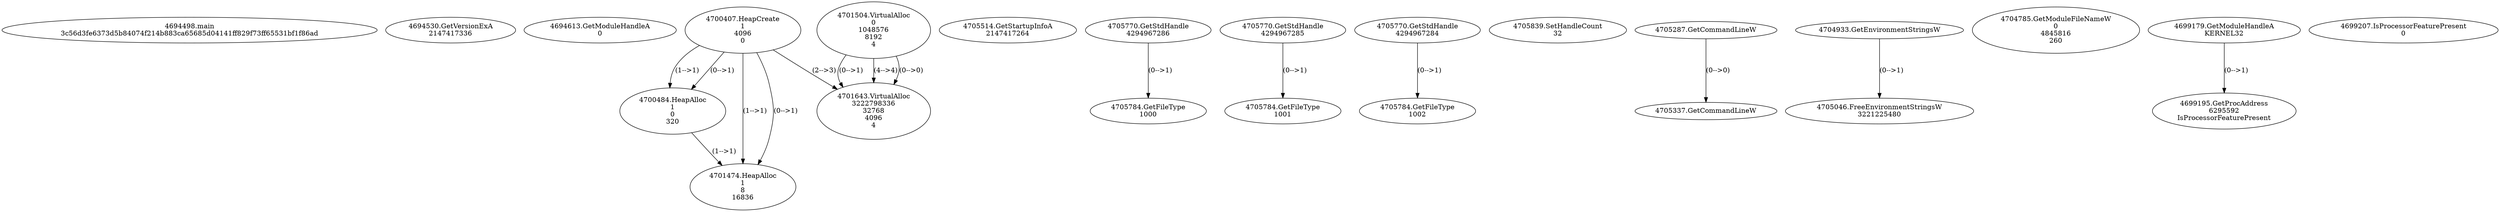// Global SCDG with merge call
digraph {
	0 [label="4694498.main
3c56d3fe6373d5b84074f214b883ca65685d04141ff829f73ff65531bf1f86ad"]
	1 [label="4694530.GetVersionExA
2147417336"]
	2 [label="4694613.GetModuleHandleA
0"]
	3 [label="4700407.HeapCreate
1
4096
0"]
	4 [label="4700484.HeapAlloc
1
0
320"]
	3 -> 4 [label="(1-->1)"]
	3 -> 4 [label="(0-->1)"]
	5 [label="4701474.HeapAlloc
1
8
16836"]
	3 -> 5 [label="(1-->1)"]
	3 -> 5 [label="(0-->1)"]
	4 -> 5 [label="(1-->1)"]
	6 [label="4701504.VirtualAlloc
0
1048576
8192
4"]
	7 [label="4701643.VirtualAlloc
3222798336
32768
4096
4"]
	6 -> 7 [label="(0-->1)"]
	3 -> 7 [label="(2-->3)"]
	6 -> 7 [label="(4-->4)"]
	6 -> 7 [label="(0-->0)"]
	8 [label="4705514.GetStartupInfoA
2147417264"]
	9 [label="4705770.GetStdHandle
4294967286"]
	10 [label="4705784.GetFileType
1000"]
	9 -> 10 [label="(0-->1)"]
	11 [label="4705770.GetStdHandle
4294967285"]
	12 [label="4705784.GetFileType
1001"]
	11 -> 12 [label="(0-->1)"]
	13 [label="4705770.GetStdHandle
4294967284"]
	14 [label="4705784.GetFileType
1002"]
	13 -> 14 [label="(0-->1)"]
	15 [label="4705839.SetHandleCount
32"]
	16 [label="4705287.GetCommandLineW
"]
	17 [label="4705337.GetCommandLineW
"]
	16 -> 17 [label="(0-->0)"]
	18 [label="4704933.GetEnvironmentStringsW
"]
	19 [label="4705046.FreeEnvironmentStringsW
3221225480"]
	18 -> 19 [label="(0-->1)"]
	20 [label="4704785.GetModuleFileNameW
0
4845816
260"]
	21 [label="4699179.GetModuleHandleA
KERNEL32"]
	22 [label="4699195.GetProcAddress
6295592
IsProcessorFeaturePresent"]
	21 -> 22 [label="(0-->1)"]
	23 [label="4699207.IsProcessorFeaturePresent
0"]
}
